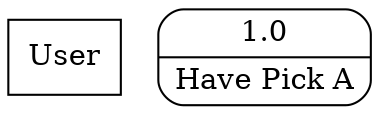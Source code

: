 digraph dfd2{ 
node[shape=record]
200 [label="User" shape=box];
201 [label="{<f0> 1.0|<f1> Have Pick A }" shape=Mrecord];
}